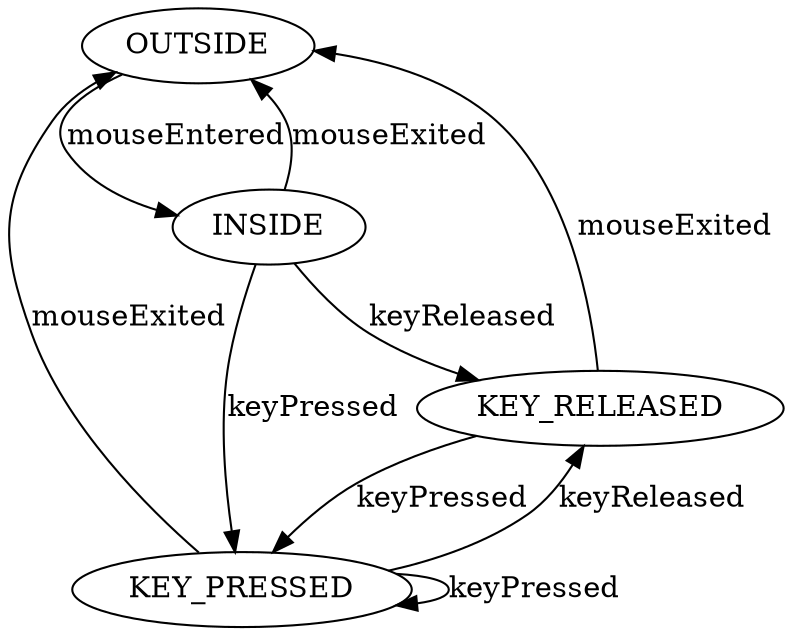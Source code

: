 digraph click_detector {
	OUTSIDE -> INSIDE [label="mouseEntered"];
	INSIDE -> OUTSIDE [label="mouseExited"];
	INSIDE -> KEY_PRESSED [label="keyPressed"];
	INSIDE -> KEY_RELEASED [label="keyReleased"];
	KEY_RELEASED -> KEY_PRESSED [label="keyPressed"];
	KEY_RELEASED -> OUTSIDE [label="mouseExited"];
	KEY_PRESSED -> KEY_PRESSED [label="keyPressed"];
	KEY_PRESSED -> KEY_RELEASED [label="keyReleased"];
	KEY_PRESSED -> OUTSIDE [label="mouseExited"];
}

